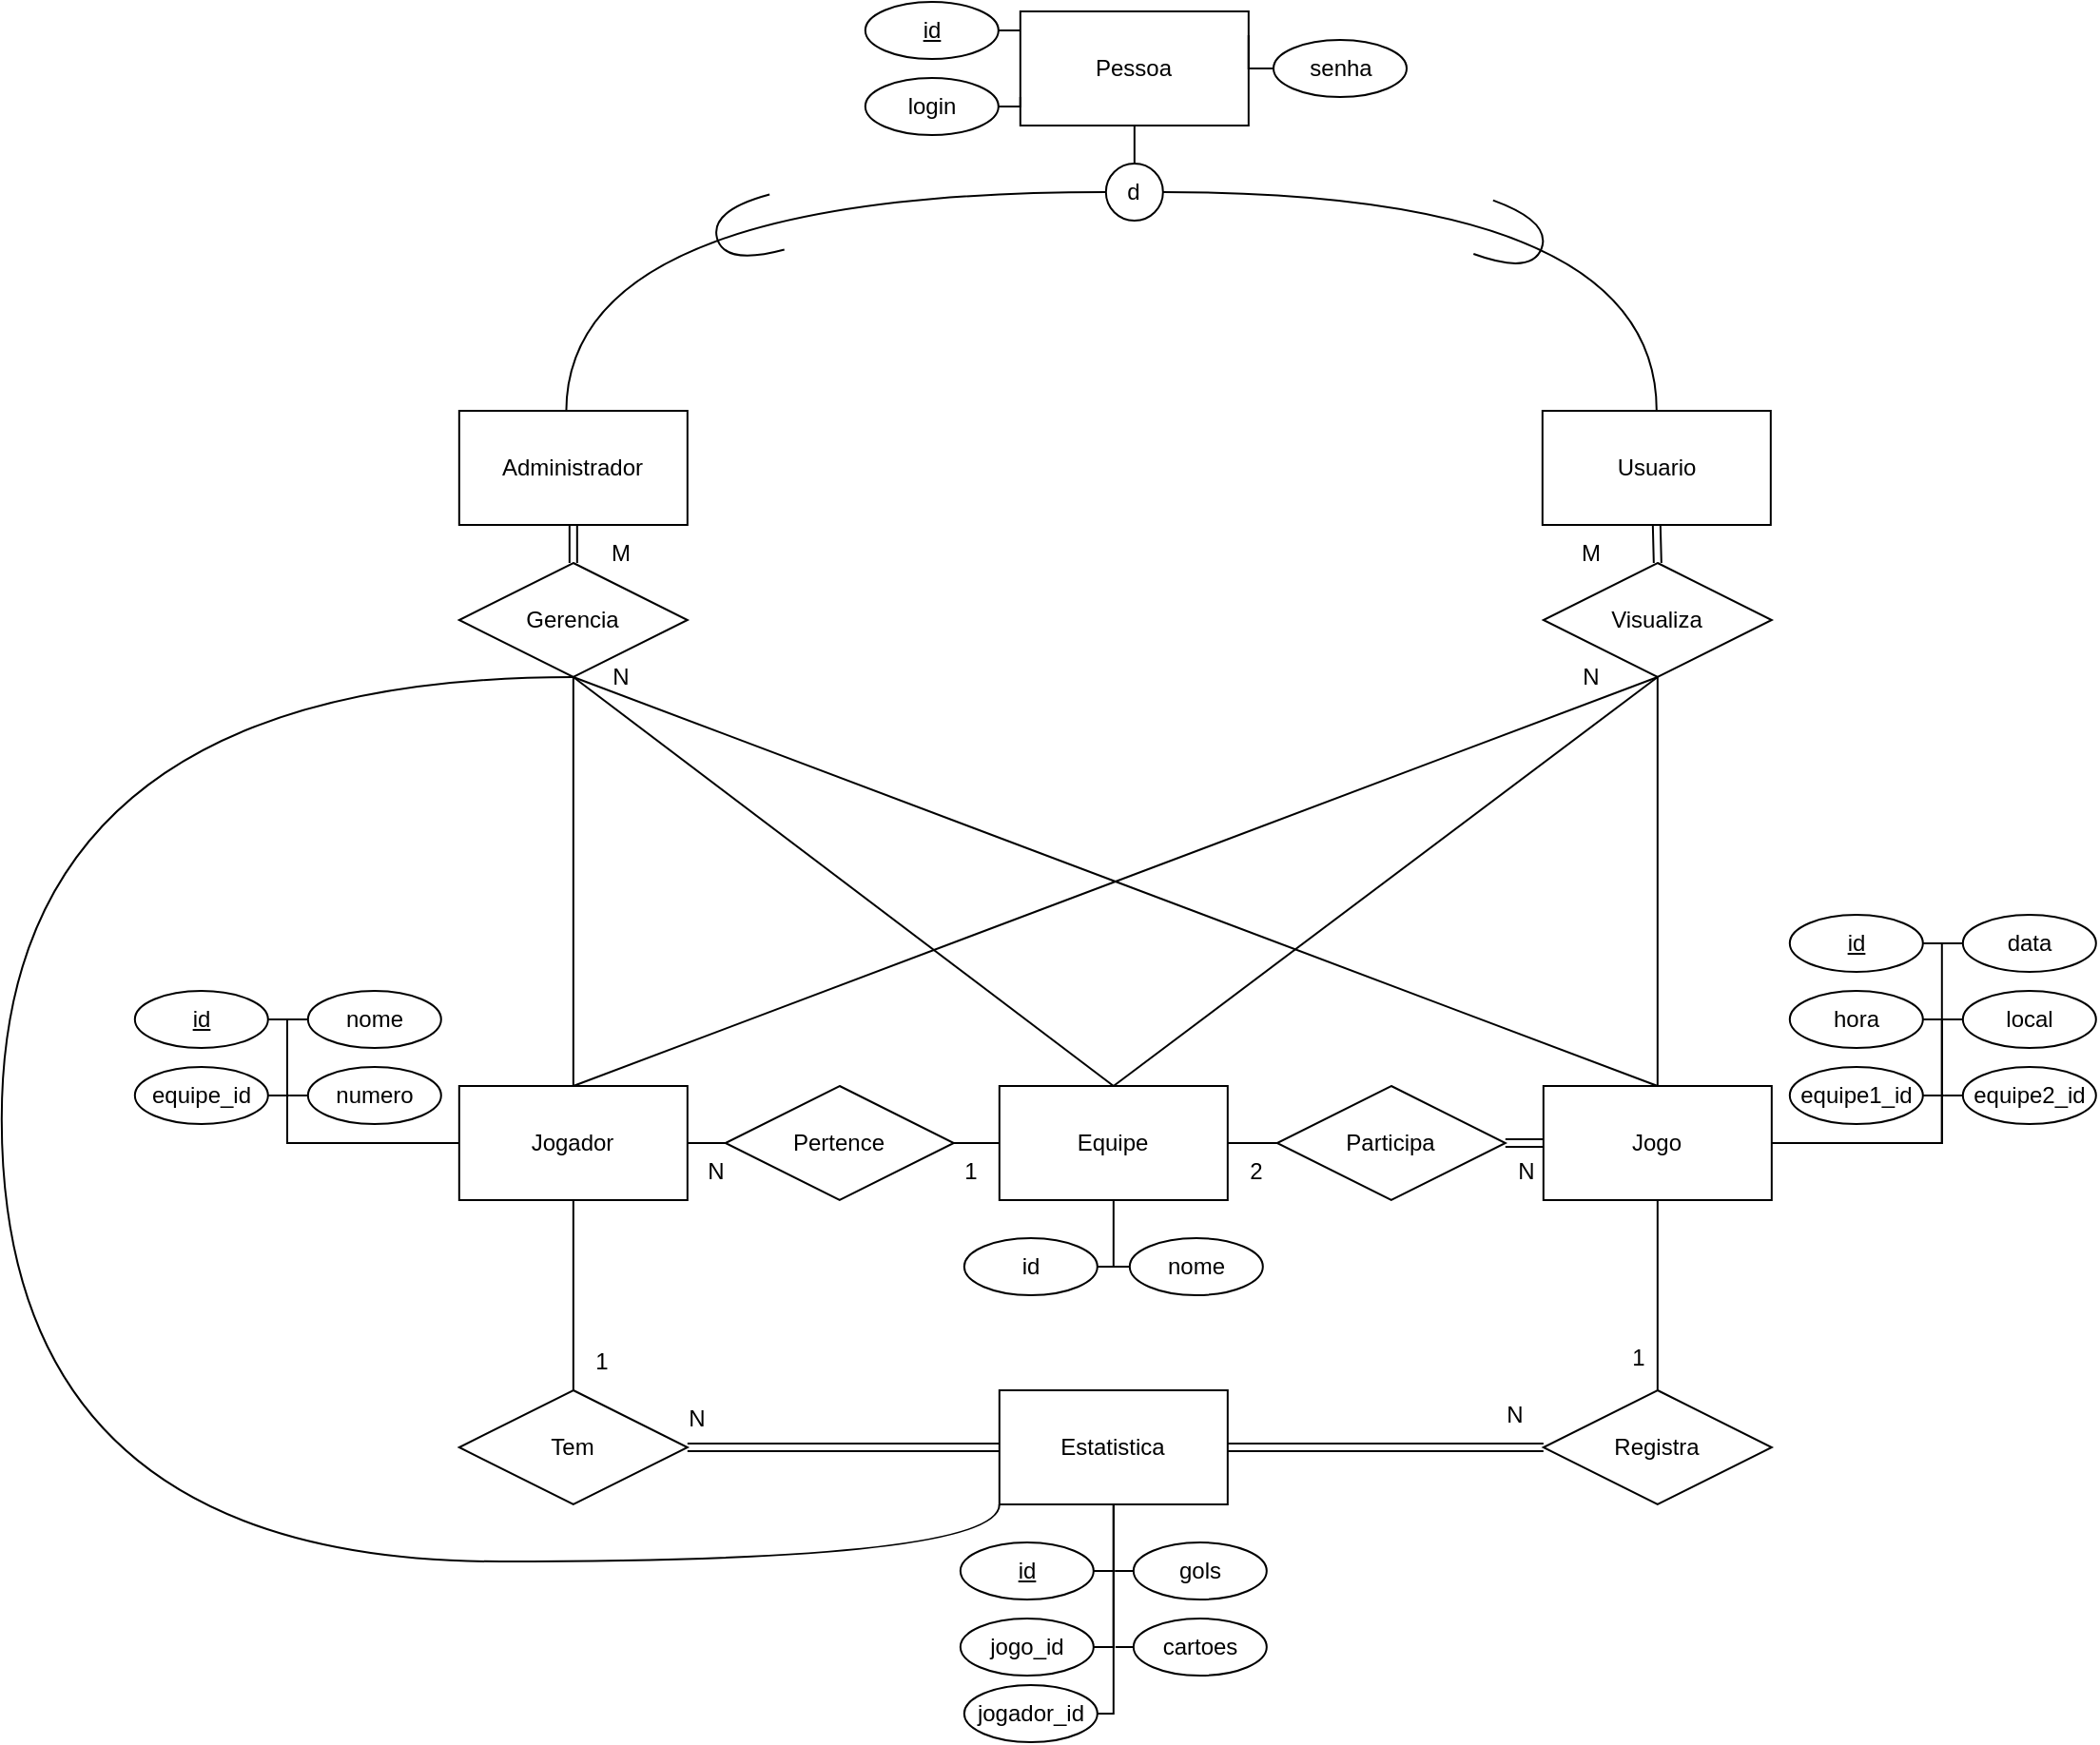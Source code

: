<mxfile version="26.2.13">
  <diagram name="Página-1" id="EppW8XHrt7SbsDz2OEsC">
    <mxGraphModel dx="2725" dy="985" grid="1" gridSize="10" guides="1" tooltips="1" connect="1" arrows="1" fold="1" page="1" pageScale="1" pageWidth="827" pageHeight="1169" math="0" shadow="0">
      <root>
        <mxCell id="0" />
        <mxCell id="1" parent="0" />
        <mxCell id="j0DTCVJ6tR6XMJ9f3sx3-28" style="edgeStyle=orthogonalEdgeStyle;rounded=0;orthogonalLoop=1;jettySize=auto;html=1;exitX=1;exitY=0.5;exitDx=0;exitDy=0;entryX=0;entryY=0.5;entryDx=0;entryDy=0;endArrow=none;startFill=0;" parent="1" source="j0DTCVJ6tR6XMJ9f3sx3-29" target="j0DTCVJ6tR6XMJ9f3sx3-31" edge="1">
          <mxGeometry relative="1" as="geometry" />
        </mxCell>
        <mxCell id="j0DTCVJ6tR6XMJ9f3sx3-29" value="&lt;div&gt;Jogador&lt;/div&gt;" style="rounded=0;whiteSpace=wrap;html=1;" parent="1" vertex="1">
          <mxGeometry x="-49.59" y="730" width="120" height="60" as="geometry" />
        </mxCell>
        <mxCell id="j0DTCVJ6tR6XMJ9f3sx3-30" style="edgeStyle=orthogonalEdgeStyle;rounded=0;orthogonalLoop=1;jettySize=auto;html=1;exitX=1;exitY=0.5;exitDx=0;exitDy=0;entryX=0;entryY=0.5;entryDx=0;entryDy=0;endArrow=none;startFill=0;" parent="1" source="j0DTCVJ6tR6XMJ9f3sx3-31" target="j0DTCVJ6tR6XMJ9f3sx3-33" edge="1">
          <mxGeometry relative="1" as="geometry" />
        </mxCell>
        <mxCell id="j0DTCVJ6tR6XMJ9f3sx3-31" value="&lt;div&gt;Pertence&lt;/div&gt;" style="rhombus;whiteSpace=wrap;html=1;" parent="1" vertex="1">
          <mxGeometry x="90.41" y="730" width="120" height="60" as="geometry" />
        </mxCell>
        <mxCell id="j0DTCVJ6tR6XMJ9f3sx3-32" style="edgeStyle=orthogonalEdgeStyle;rounded=0;orthogonalLoop=1;jettySize=auto;html=1;exitX=1;exitY=0.5;exitDx=0;exitDy=0;entryX=0;entryY=0.5;entryDx=0;entryDy=0;endArrow=none;startFill=0;" parent="1" source="j0DTCVJ6tR6XMJ9f3sx3-33" target="j0DTCVJ6tR6XMJ9f3sx3-35" edge="1">
          <mxGeometry relative="1" as="geometry" />
        </mxCell>
        <mxCell id="j0DTCVJ6tR6XMJ9f3sx3-33" value="Equipe" style="rounded=0;whiteSpace=wrap;html=1;" parent="1" vertex="1">
          <mxGeometry x="234.41" y="730" width="120" height="60" as="geometry" />
        </mxCell>
        <mxCell id="j0DTCVJ6tR6XMJ9f3sx3-34" style="edgeStyle=orthogonalEdgeStyle;rounded=0;orthogonalLoop=1;jettySize=auto;html=1;exitX=1;exitY=0.5;exitDx=0;exitDy=0;entryX=0;entryY=0.5;entryDx=0;entryDy=0;endArrow=none;startFill=0;shape=link;" parent="1" source="j0DTCVJ6tR6XMJ9f3sx3-35" target="j0DTCVJ6tR6XMJ9f3sx3-36" edge="1">
          <mxGeometry relative="1" as="geometry" />
        </mxCell>
        <mxCell id="j0DTCVJ6tR6XMJ9f3sx3-35" value="Participa" style="rhombus;whiteSpace=wrap;html=1;" parent="1" vertex="1">
          <mxGeometry x="380.41" y="730" width="120" height="60" as="geometry" />
        </mxCell>
        <mxCell id="j0DTCVJ6tR6XMJ9f3sx3-36" value="Jogo" style="rounded=0;whiteSpace=wrap;html=1;" parent="1" vertex="1">
          <mxGeometry x="520.41" y="730" width="120" height="60" as="geometry" />
        </mxCell>
        <mxCell id="j0DTCVJ6tR6XMJ9f3sx3-37" style="edgeStyle=orthogonalEdgeStyle;rounded=0;orthogonalLoop=1;jettySize=auto;html=1;exitX=0.5;exitY=0;exitDx=0;exitDy=0;entryX=0.5;entryY=1;entryDx=0;entryDy=0;endArrow=none;startFill=0;" parent="1" source="j0DTCVJ6tR6XMJ9f3sx3-39" target="j0DTCVJ6tR6XMJ9f3sx3-36" edge="1">
          <mxGeometry relative="1" as="geometry" />
        </mxCell>
        <mxCell id="j0DTCVJ6tR6XMJ9f3sx3-99" style="edgeStyle=orthogonalEdgeStyle;rounded=0;orthogonalLoop=1;jettySize=auto;html=1;exitX=0;exitY=0.5;exitDx=0;exitDy=0;entryX=1;entryY=0.5;entryDx=0;entryDy=0;endArrow=none;startFill=0;shape=link;" parent="1" source="j0DTCVJ6tR6XMJ9f3sx3-39" target="j0DTCVJ6tR6XMJ9f3sx3-40" edge="1">
          <mxGeometry relative="1" as="geometry" />
        </mxCell>
        <mxCell id="j0DTCVJ6tR6XMJ9f3sx3-39" value="Registra" style="rhombus;whiteSpace=wrap;html=1;" parent="1" vertex="1">
          <mxGeometry x="520.41" y="890" width="120" height="60" as="geometry" />
        </mxCell>
        <mxCell id="j0DTCVJ6tR6XMJ9f3sx3-40" value="Estatistica" style="rounded=0;whiteSpace=wrap;html=1;" parent="1" vertex="1">
          <mxGeometry x="234.41" y="890" width="120" height="60" as="geometry" />
        </mxCell>
        <mxCell id="j0DTCVJ6tR6XMJ9f3sx3-41" style="edgeStyle=orthogonalEdgeStyle;rounded=0;orthogonalLoop=1;jettySize=auto;html=1;exitX=0.5;exitY=0;exitDx=0;exitDy=0;entryX=0.5;entryY=1;entryDx=0;entryDy=0;endArrow=none;startFill=0;" parent="1" source="j0DTCVJ6tR6XMJ9f3sx3-43" target="j0DTCVJ6tR6XMJ9f3sx3-29" edge="1">
          <mxGeometry relative="1" as="geometry" />
        </mxCell>
        <mxCell id="j0DTCVJ6tR6XMJ9f3sx3-42" style="edgeStyle=orthogonalEdgeStyle;rounded=0;orthogonalLoop=1;jettySize=auto;html=1;exitX=1;exitY=0.5;exitDx=0;exitDy=0;entryX=0;entryY=0.5;entryDx=0;entryDy=0;endArrow=none;startFill=0;shape=link;" parent="1" source="j0DTCVJ6tR6XMJ9f3sx3-43" target="j0DTCVJ6tR6XMJ9f3sx3-40" edge="1">
          <mxGeometry relative="1" as="geometry" />
        </mxCell>
        <mxCell id="j0DTCVJ6tR6XMJ9f3sx3-43" value="Tem" style="rhombus;whiteSpace=wrap;html=1;" parent="1" vertex="1">
          <mxGeometry x="-49.59" y="890" width="120" height="60" as="geometry" />
        </mxCell>
        <mxCell id="j0DTCVJ6tR6XMJ9f3sx3-44" style="edgeStyle=orthogonalEdgeStyle;rounded=0;orthogonalLoop=1;jettySize=auto;html=1;exitX=1;exitY=0.5;exitDx=0;exitDy=0;endArrow=none;startFill=0;" parent="1" source="j0DTCVJ6tR6XMJ9f3sx3-45" edge="1">
          <mxGeometry relative="1" as="geometry">
            <mxPoint x="731.41" y="735" as="targetPoint" />
          </mxGeometry>
        </mxCell>
        <mxCell id="j0DTCVJ6tR6XMJ9f3sx3-45" value="equipe1_id" style="ellipse;whiteSpace=wrap;html=1;" parent="1" vertex="1">
          <mxGeometry x="649.91" y="720" width="70" height="30" as="geometry" />
        </mxCell>
        <mxCell id="j0DTCVJ6tR6XMJ9f3sx3-46" style="edgeStyle=orthogonalEdgeStyle;rounded=0;orthogonalLoop=1;jettySize=auto;html=1;exitX=1;exitY=0.5;exitDx=0;exitDy=0;endArrow=none;startFill=0;" parent="1" source="j0DTCVJ6tR6XMJ9f3sx3-47" edge="1">
          <mxGeometry relative="1" as="geometry">
            <mxPoint x="731.41" y="695" as="targetPoint" />
          </mxGeometry>
        </mxCell>
        <mxCell id="j0DTCVJ6tR6XMJ9f3sx3-47" value="hora" style="ellipse;whiteSpace=wrap;html=1;" parent="1" vertex="1">
          <mxGeometry x="649.91" y="680" width="70" height="30" as="geometry" />
        </mxCell>
        <mxCell id="j0DTCVJ6tR6XMJ9f3sx3-48" style="edgeStyle=orthogonalEdgeStyle;rounded=0;orthogonalLoop=1;jettySize=auto;html=1;exitX=0;exitY=0.5;exitDx=0;exitDy=0;endArrow=none;startFill=0;" parent="1" source="j0DTCVJ6tR6XMJ9f3sx3-49" edge="1">
          <mxGeometry relative="1" as="geometry">
            <mxPoint x="731.41" y="735" as="targetPoint" />
          </mxGeometry>
        </mxCell>
        <mxCell id="j0DTCVJ6tR6XMJ9f3sx3-49" value="equipe2_id" style="ellipse;whiteSpace=wrap;html=1;" parent="1" vertex="1">
          <mxGeometry x="740.91" y="720" width="70" height="30" as="geometry" />
        </mxCell>
        <mxCell id="j0DTCVJ6tR6XMJ9f3sx3-115" style="edgeStyle=orthogonalEdgeStyle;rounded=0;orthogonalLoop=1;jettySize=auto;html=1;exitX=0;exitY=0.5;exitDx=0;exitDy=0;entryX=1;entryY=0.5;entryDx=0;entryDy=0;endArrow=none;startFill=0;" parent="1" source="j0DTCVJ6tR6XMJ9f3sx3-51" target="j0DTCVJ6tR6XMJ9f3sx3-36" edge="1">
          <mxGeometry relative="1" as="geometry">
            <Array as="points">
              <mxPoint x="729.91" y="695" />
              <mxPoint x="729.91" y="760" />
            </Array>
          </mxGeometry>
        </mxCell>
        <mxCell id="j0DTCVJ6tR6XMJ9f3sx3-51" value="local" style="ellipse;whiteSpace=wrap;html=1;" parent="1" vertex="1">
          <mxGeometry x="740.91" y="680" width="70" height="30" as="geometry" />
        </mxCell>
        <mxCell id="j0DTCVJ6tR6XMJ9f3sx3-52" style="edgeStyle=orthogonalEdgeStyle;rounded=0;orthogonalLoop=1;jettySize=auto;html=1;exitX=0;exitY=0.5;exitDx=0;exitDy=0;endArrow=none;startFill=0;" parent="1" source="j0DTCVJ6tR6XMJ9f3sx3-53" edge="1">
          <mxGeometry relative="1" as="geometry">
            <mxPoint x="292.91" y="825" as="targetPoint" />
          </mxGeometry>
        </mxCell>
        <mxCell id="j0DTCVJ6tR6XMJ9f3sx3-53" value="nome" style="ellipse;whiteSpace=wrap;html=1;" parent="1" vertex="1">
          <mxGeometry x="302.91" y="810" width="70" height="30" as="geometry" />
        </mxCell>
        <mxCell id="j0DTCVJ6tR6XMJ9f3sx3-114" style="edgeStyle=orthogonalEdgeStyle;rounded=0;orthogonalLoop=1;jettySize=auto;html=1;exitX=1;exitY=0.5;exitDx=0;exitDy=0;entryX=0.5;entryY=1;entryDx=0;entryDy=0;endArrow=none;startFill=0;" parent="1" source="j0DTCVJ6tR6XMJ9f3sx3-55" target="j0DTCVJ6tR6XMJ9f3sx3-33" edge="1">
          <mxGeometry relative="1" as="geometry" />
        </mxCell>
        <mxCell id="j0DTCVJ6tR6XMJ9f3sx3-55" value="&lt;div&gt;id&lt;/div&gt;" style="ellipse;whiteSpace=wrap;html=1;" parent="1" vertex="1">
          <mxGeometry x="215.91" y="810" width="70" height="30" as="geometry" />
        </mxCell>
        <mxCell id="j0DTCVJ6tR6XMJ9f3sx3-56" style="edgeStyle=orthogonalEdgeStyle;rounded=0;orthogonalLoop=1;jettySize=auto;html=1;endArrow=none;startFill=0;" parent="1" edge="1">
          <mxGeometry relative="1" as="geometry">
            <mxPoint x="295.41" y="825" as="targetPoint" />
            <mxPoint x="295.91" y="825" as="sourcePoint" />
          </mxGeometry>
        </mxCell>
        <mxCell id="j0DTCVJ6tR6XMJ9f3sx3-57" style="edgeStyle=orthogonalEdgeStyle;rounded=0;orthogonalLoop=1;jettySize=auto;html=1;exitX=1;exitY=0.5;exitDx=0;exitDy=0;endArrow=none;startFill=0;" parent="1" source="j0DTCVJ6tR6XMJ9f3sx3-58" edge="1">
          <mxGeometry relative="1" as="geometry">
            <mxPoint x="-138.59" y="695" as="targetPoint" />
          </mxGeometry>
        </mxCell>
        <mxCell id="j0DTCVJ6tR6XMJ9f3sx3-58" value="&lt;u&gt;id&lt;/u&gt;" style="ellipse;whiteSpace=wrap;html=1;" parent="1" vertex="1">
          <mxGeometry x="-220.09" y="680" width="70" height="30" as="geometry" />
        </mxCell>
        <mxCell id="0IrGJ5FR2d2y25oEQgXP-39" style="edgeStyle=orthogonalEdgeStyle;rounded=0;orthogonalLoop=1;jettySize=auto;html=1;exitX=0;exitY=0.5;exitDx=0;exitDy=0;entryX=0;entryY=0.5;entryDx=0;entryDy=0;endArrow=none;startFill=0;" parent="1" source="j0DTCVJ6tR6XMJ9f3sx3-62" target="j0DTCVJ6tR6XMJ9f3sx3-29" edge="1">
          <mxGeometry relative="1" as="geometry">
            <Array as="points">
              <mxPoint x="-140" y="695" />
              <mxPoint x="-140" y="760" />
            </Array>
          </mxGeometry>
        </mxCell>
        <mxCell id="j0DTCVJ6tR6XMJ9f3sx3-62" value="nome" style="ellipse;whiteSpace=wrap;html=1;" parent="1" vertex="1">
          <mxGeometry x="-129.09" y="680" width="70" height="30" as="geometry" />
        </mxCell>
        <mxCell id="j0DTCVJ6tR6XMJ9f3sx3-65" style="edgeStyle=orthogonalEdgeStyle;rounded=0;orthogonalLoop=1;jettySize=auto;html=1;exitX=0;exitY=0.5;exitDx=0;exitDy=0;endArrow=none;startFill=0;" parent="1" source="j0DTCVJ6tR6XMJ9f3sx3-66" edge="1">
          <mxGeometry relative="1" as="geometry">
            <mxPoint x="-138.59" y="735" as="targetPoint" />
          </mxGeometry>
        </mxCell>
        <mxCell id="j0DTCVJ6tR6XMJ9f3sx3-66" value="numero" style="ellipse;whiteSpace=wrap;html=1;" parent="1" vertex="1">
          <mxGeometry x="-129.09" y="720" width="70" height="30" as="geometry" />
        </mxCell>
        <mxCell id="j0DTCVJ6tR6XMJ9f3sx3-67" style="edgeStyle=orthogonalEdgeStyle;rounded=0;orthogonalLoop=1;jettySize=auto;html=1;exitX=1;exitY=0.5;exitDx=0;exitDy=0;entryX=0.5;entryY=1;entryDx=0;entryDy=0;endArrow=none;startFill=0;" parent="1" source="j0DTCVJ6tR6XMJ9f3sx3-68" target="j0DTCVJ6tR6XMJ9f3sx3-40" edge="1">
          <mxGeometry relative="1" as="geometry">
            <Array as="points">
              <mxPoint x="294.41" y="1025" />
            </Array>
          </mxGeometry>
        </mxCell>
        <mxCell id="j0DTCVJ6tR6XMJ9f3sx3-68" value="jogo_id" style="ellipse;whiteSpace=wrap;html=1;" parent="1" vertex="1">
          <mxGeometry x="213.91" y="1010" width="70" height="30" as="geometry" />
        </mxCell>
        <mxCell id="j0DTCVJ6tR6XMJ9f3sx3-69" style="edgeStyle=orthogonalEdgeStyle;rounded=0;orthogonalLoop=1;jettySize=auto;html=1;exitX=1;exitY=0.5;exitDx=0;exitDy=0;endArrow=none;startFill=0;" parent="1" source="j0DTCVJ6tR6XMJ9f3sx3-70" edge="1">
          <mxGeometry relative="1" as="geometry">
            <mxPoint x="295.41" y="985" as="targetPoint" />
          </mxGeometry>
        </mxCell>
        <mxCell id="j0DTCVJ6tR6XMJ9f3sx3-70" value="&lt;div&gt;&lt;u&gt;id&lt;/u&gt;&lt;/div&gt;" style="ellipse;whiteSpace=wrap;html=1;" parent="1" vertex="1">
          <mxGeometry x="213.91" y="970" width="70" height="30" as="geometry" />
        </mxCell>
        <mxCell id="j0DTCVJ6tR6XMJ9f3sx3-71" style="edgeStyle=orthogonalEdgeStyle;rounded=0;orthogonalLoop=1;jettySize=auto;html=1;exitX=0;exitY=0.5;exitDx=0;exitDy=0;endArrow=none;startFill=0;" parent="1" source="j0DTCVJ6tR6XMJ9f3sx3-72" edge="1">
          <mxGeometry relative="1" as="geometry">
            <mxPoint x="295.41" y="1025" as="targetPoint" />
          </mxGeometry>
        </mxCell>
        <mxCell id="j0DTCVJ6tR6XMJ9f3sx3-72" value="cartoes" style="ellipse;whiteSpace=wrap;html=1;" parent="1" vertex="1">
          <mxGeometry x="304.91" y="1010" width="70" height="30" as="geometry" />
        </mxCell>
        <mxCell id="j0DTCVJ6tR6XMJ9f3sx3-73" style="edgeStyle=orthogonalEdgeStyle;rounded=0;orthogonalLoop=1;jettySize=auto;html=1;exitX=0;exitY=0.5;exitDx=0;exitDy=0;endArrow=none;startFill=0;" parent="1" source="j0DTCVJ6tR6XMJ9f3sx3-74" edge="1">
          <mxGeometry relative="1" as="geometry">
            <mxPoint x="295.41" y="985" as="targetPoint" />
          </mxGeometry>
        </mxCell>
        <mxCell id="j0DTCVJ6tR6XMJ9f3sx3-74" value="gols" style="ellipse;whiteSpace=wrap;html=1;" parent="1" vertex="1">
          <mxGeometry x="304.91" y="970" width="70" height="30" as="geometry" />
        </mxCell>
        <mxCell id="j0DTCVJ6tR6XMJ9f3sx3-75" style="edgeStyle=orthogonalEdgeStyle;rounded=0;orthogonalLoop=1;jettySize=auto;html=1;exitX=1;exitY=0.5;exitDx=0;exitDy=0;endArrow=none;startFill=0;" parent="1" source="j0DTCVJ6tR6XMJ9f3sx3-76" edge="1">
          <mxGeometry relative="1" as="geometry">
            <mxPoint x="-138.59" y="735" as="targetPoint" />
          </mxGeometry>
        </mxCell>
        <mxCell id="j0DTCVJ6tR6XMJ9f3sx3-76" value="equipe_id" style="ellipse;whiteSpace=wrap;html=1;" parent="1" vertex="1">
          <mxGeometry x="-220.09" y="720" width="70" height="30" as="geometry" />
        </mxCell>
        <mxCell id="j0DTCVJ6tR6XMJ9f3sx3-77" value="Pessoa" style="rounded=0;whiteSpace=wrap;html=1;" parent="1" vertex="1">
          <mxGeometry x="245.41" y="165" width="120" height="60" as="geometry" />
        </mxCell>
        <mxCell id="j0DTCVJ6tR6XMJ9f3sx3-78" style="edgeStyle=orthogonalEdgeStyle;rounded=0;orthogonalLoop=1;jettySize=auto;html=1;exitX=1;exitY=0.5;exitDx=0;exitDy=0;entryX=0;entryY=0.75;entryDx=0;entryDy=0;endArrow=none;startFill=0;" parent="1" source="j0DTCVJ6tR6XMJ9f3sx3-79" target="j0DTCVJ6tR6XMJ9f3sx3-77" edge="1">
          <mxGeometry relative="1" as="geometry" />
        </mxCell>
        <mxCell id="j0DTCVJ6tR6XMJ9f3sx3-79" value="login" style="ellipse;whiteSpace=wrap;html=1;" parent="1" vertex="1">
          <mxGeometry x="163.91" y="200" width="70" height="30" as="geometry" />
        </mxCell>
        <mxCell id="j0DTCVJ6tR6XMJ9f3sx3-80" style="edgeStyle=orthogonalEdgeStyle;rounded=0;orthogonalLoop=1;jettySize=auto;html=1;exitX=1;exitY=0.5;exitDx=0;exitDy=0;endArrow=none;startFill=0;" parent="1" source="j0DTCVJ6tR6XMJ9f3sx3-81" edge="1">
          <mxGeometry relative="1" as="geometry">
            <mxPoint x="245.41" y="175" as="targetPoint" />
          </mxGeometry>
        </mxCell>
        <mxCell id="j0DTCVJ6tR6XMJ9f3sx3-81" value="&lt;div&gt;&lt;u&gt;id&lt;/u&gt;&lt;/div&gt;" style="ellipse;whiteSpace=wrap;html=1;" parent="1" vertex="1">
          <mxGeometry x="163.91" y="160" width="70" height="30" as="geometry" />
        </mxCell>
        <mxCell id="j0DTCVJ6tR6XMJ9f3sx3-82" style="edgeStyle=orthogonalEdgeStyle;rounded=0;orthogonalLoop=1;jettySize=auto;html=1;exitX=0;exitY=0.5;exitDx=0;exitDy=0;endArrow=none;startFill=0;" parent="1" source="j0DTCVJ6tR6XMJ9f3sx3-83" edge="1">
          <mxGeometry relative="1" as="geometry">
            <mxPoint x="365.41" y="177.5" as="targetPoint" />
          </mxGeometry>
        </mxCell>
        <mxCell id="j0DTCVJ6tR6XMJ9f3sx3-83" value="senha" style="ellipse;whiteSpace=wrap;html=1;" parent="1" vertex="1">
          <mxGeometry x="378.5" y="180" width="70" height="30" as="geometry" />
        </mxCell>
        <mxCell id="j0DTCVJ6tR6XMJ9f3sx3-84" style="edgeStyle=orthogonalEdgeStyle;rounded=0;orthogonalLoop=1;jettySize=auto;html=1;exitX=0.5;exitY=0;exitDx=0;exitDy=0;entryX=0.5;entryY=1;entryDx=0;entryDy=0;endArrow=none;startFill=0;" parent="1" source="j0DTCVJ6tR6XMJ9f3sx3-87" target="j0DTCVJ6tR6XMJ9f3sx3-77" edge="1">
          <mxGeometry relative="1" as="geometry" />
        </mxCell>
        <mxCell id="j0DTCVJ6tR6XMJ9f3sx3-85" style="edgeStyle=orthogonalEdgeStyle;rounded=0;orthogonalLoop=1;jettySize=auto;html=1;exitX=0;exitY=0.5;exitDx=0;exitDy=0;endArrow=none;startFill=0;entryX=0.469;entryY=0.009;entryDx=0;entryDy=0;entryPerimeter=0;curved=1;startArrow=none;" parent="1" source="j0DTCVJ6tR6XMJ9f3sx3-87" target="j0DTCVJ6tR6XMJ9f3sx3-89" edge="1">
          <mxGeometry relative="1" as="geometry">
            <mxPoint x="196.41" y="375" as="targetPoint" />
          </mxGeometry>
        </mxCell>
        <mxCell id="j0DTCVJ6tR6XMJ9f3sx3-86" style="edgeStyle=orthogonalEdgeStyle;rounded=0;orthogonalLoop=1;jettySize=auto;html=1;exitX=1;exitY=0.5;exitDx=0;exitDy=0;endArrow=none;startFill=0;entryX=0.5;entryY=0;entryDx=0;entryDy=0;curved=1;" parent="1" source="j0DTCVJ6tR6XMJ9f3sx3-87" target="j0DTCVJ6tR6XMJ9f3sx3-88" edge="1">
          <mxGeometry relative="1" as="geometry">
            <mxPoint x="406.41" y="375" as="targetPoint" />
          </mxGeometry>
        </mxCell>
        <mxCell id="j0DTCVJ6tR6XMJ9f3sx3-87" value="d" style="ellipse;whiteSpace=wrap;html=1;aspect=fixed;" parent="1" vertex="1">
          <mxGeometry x="290.41" y="245" width="30" height="30" as="geometry" />
        </mxCell>
        <mxCell id="j0DTCVJ6tR6XMJ9f3sx3-97" style="edgeStyle=orthogonalEdgeStyle;rounded=0;orthogonalLoop=1;jettySize=auto;html=1;exitX=0.5;exitY=1;exitDx=0;exitDy=0;entryX=0.5;entryY=0;entryDx=0;entryDy=0;endArrow=none;startFill=0;shape=link;" parent="1" source="j0DTCVJ6tR6XMJ9f3sx3-88" target="j0DTCVJ6tR6XMJ9f3sx3-96" edge="1">
          <mxGeometry relative="1" as="geometry" />
        </mxCell>
        <mxCell id="j0DTCVJ6tR6XMJ9f3sx3-88" value="Usuario" style="rounded=0;whiteSpace=wrap;html=1;" parent="1" vertex="1">
          <mxGeometry x="519.91" y="375" width="120" height="60" as="geometry" />
        </mxCell>
        <mxCell id="j0DTCVJ6tR6XMJ9f3sx3-89" value="Administrador" style="rounded=0;whiteSpace=wrap;html=1;" parent="1" vertex="1">
          <mxGeometry x="-49.59" y="375" width="120" height="60" as="geometry" />
        </mxCell>
        <mxCell id="j0DTCVJ6tR6XMJ9f3sx3-90" style="edgeStyle=orthogonalEdgeStyle;rounded=0;orthogonalLoop=1;jettySize=auto;html=1;exitX=0.5;exitY=0;exitDx=0;exitDy=0;entryX=0.5;entryY=1;entryDx=0;entryDy=0;endArrow=none;startFill=0;shape=link;" parent="1" source="j0DTCVJ6tR6XMJ9f3sx3-91" target="j0DTCVJ6tR6XMJ9f3sx3-89" edge="1">
          <mxGeometry relative="1" as="geometry" />
        </mxCell>
        <mxCell id="j0DTCVJ6tR6XMJ9f3sx3-110" style="edgeStyle=orthogonalEdgeStyle;rounded=0;orthogonalLoop=1;jettySize=auto;html=1;exitX=0.5;exitY=1;exitDx=0;exitDy=0;entryX=0.5;entryY=0;entryDx=0;entryDy=0;curved=1;endArrow=none;startFill=0;" parent="1" source="j0DTCVJ6tR6XMJ9f3sx3-91" target="j0DTCVJ6tR6XMJ9f3sx3-29" edge="1">
          <mxGeometry relative="1" as="geometry" />
        </mxCell>
        <mxCell id="j0DTCVJ6tR6XMJ9f3sx3-111" style="rounded=0;orthogonalLoop=1;jettySize=auto;html=1;exitX=0.5;exitY=1;exitDx=0;exitDy=0;entryX=0.5;entryY=0;entryDx=0;entryDy=0;endArrow=none;startFill=0;" parent="1" source="j0DTCVJ6tR6XMJ9f3sx3-91" target="j0DTCVJ6tR6XMJ9f3sx3-33" edge="1">
          <mxGeometry relative="1" as="geometry" />
        </mxCell>
        <mxCell id="j0DTCVJ6tR6XMJ9f3sx3-112" style="rounded=0;orthogonalLoop=1;jettySize=auto;html=1;exitX=0.5;exitY=1;exitDx=0;exitDy=0;entryX=0.5;entryY=0;entryDx=0;entryDy=0;endArrow=none;startFill=0;" parent="1" source="j0DTCVJ6tR6XMJ9f3sx3-91" target="j0DTCVJ6tR6XMJ9f3sx3-36" edge="1">
          <mxGeometry relative="1" as="geometry" />
        </mxCell>
        <mxCell id="0IrGJ5FR2d2y25oEQgXP-1" style="edgeStyle=orthogonalEdgeStyle;rounded=0;orthogonalLoop=1;jettySize=auto;html=1;exitX=0.5;exitY=1;exitDx=0;exitDy=0;entryX=0;entryY=1;entryDx=0;entryDy=0;curved=1;endArrow=none;startFill=0;" parent="1" source="j0DTCVJ6tR6XMJ9f3sx3-91" target="j0DTCVJ6tR6XMJ9f3sx3-40" edge="1">
          <mxGeometry relative="1" as="geometry">
            <Array as="points">
              <mxPoint x="-290.09" y="515" />
              <mxPoint x="-290.09" y="980" />
              <mxPoint x="233.91" y="980" />
            </Array>
          </mxGeometry>
        </mxCell>
        <mxCell id="j0DTCVJ6tR6XMJ9f3sx3-91" value="&lt;div&gt;Gerencia&lt;/div&gt;" style="rhombus;whiteSpace=wrap;html=1;" parent="1" vertex="1">
          <mxGeometry x="-49.59" y="455" width="120" height="60" as="geometry" />
        </mxCell>
        <mxCell id="j0DTCVJ6tR6XMJ9f3sx3-107" style="edgeStyle=orthogonalEdgeStyle;rounded=0;orthogonalLoop=1;jettySize=auto;html=1;exitX=0.5;exitY=1;exitDx=0;exitDy=0;curved=1;endArrow=none;startFill=0;" parent="1" source="j0DTCVJ6tR6XMJ9f3sx3-96" target="j0DTCVJ6tR6XMJ9f3sx3-36" edge="1">
          <mxGeometry relative="1" as="geometry" />
        </mxCell>
        <mxCell id="j0DTCVJ6tR6XMJ9f3sx3-108" style="rounded=0;orthogonalLoop=1;jettySize=auto;html=1;exitX=0.5;exitY=1;exitDx=0;exitDy=0;entryX=0.5;entryY=0;entryDx=0;entryDy=0;endArrow=none;startFill=0;" parent="1" source="j0DTCVJ6tR6XMJ9f3sx3-96" target="j0DTCVJ6tR6XMJ9f3sx3-33" edge="1">
          <mxGeometry relative="1" as="geometry" />
        </mxCell>
        <mxCell id="j0DTCVJ6tR6XMJ9f3sx3-109" style="rounded=0;orthogonalLoop=1;jettySize=auto;html=1;exitX=0.5;exitY=1;exitDx=0;exitDy=0;entryX=0.5;entryY=0;entryDx=0;entryDy=0;endArrow=none;startFill=0;flowAnimation=0;shadow=0;" parent="1" source="j0DTCVJ6tR6XMJ9f3sx3-96" target="j0DTCVJ6tR6XMJ9f3sx3-29" edge="1">
          <mxGeometry relative="1" as="geometry" />
        </mxCell>
        <mxCell id="j0DTCVJ6tR6XMJ9f3sx3-96" value="Visualiza" style="rhombus;whiteSpace=wrap;html=1;" parent="1" vertex="1">
          <mxGeometry x="520.41" y="455" width="120" height="60" as="geometry" />
        </mxCell>
        <mxCell id="0IrGJ5FR2d2y25oEQgXP-5" value="" style="shape=requiredInterface;html=1;verticalLabelPosition=bottom;sketch=0;rotation=20;" parent="1" vertex="1">
          <mxGeometry x="487.8" y="269" width="32.61" height="30" as="geometry" />
        </mxCell>
        <mxCell id="0IrGJ5FR2d2y25oEQgXP-8" value="" style="shape=requiredInterface;html=1;verticalLabelPosition=bottom;sketch=0;rotation=-195;" parent="1" vertex="1">
          <mxGeometry x="85.41" y="265" width="32.61" height="30" as="geometry" />
        </mxCell>
        <mxCell id="0IrGJ5FR2d2y25oEQgXP-14" style="edgeStyle=orthogonalEdgeStyle;rounded=0;orthogonalLoop=1;jettySize=auto;html=1;exitX=1;exitY=0.5;exitDx=0;exitDy=0;entryX=0.5;entryY=1;entryDx=0;entryDy=0;endArrow=none;startFill=0;" parent="1" source="0IrGJ5FR2d2y25oEQgXP-10" target="j0DTCVJ6tR6XMJ9f3sx3-40" edge="1">
          <mxGeometry relative="1" as="geometry">
            <Array as="points">
              <mxPoint x="294.91" y="1060" />
            </Array>
          </mxGeometry>
        </mxCell>
        <mxCell id="0IrGJ5FR2d2y25oEQgXP-10" value="jogador_id" style="ellipse;whiteSpace=wrap;html=1;" parent="1" vertex="1">
          <mxGeometry x="215.91" y="1045" width="70" height="30" as="geometry" />
        </mxCell>
        <mxCell id="0IrGJ5FR2d2y25oEQgXP-19" style="edgeStyle=orthogonalEdgeStyle;rounded=0;orthogonalLoop=1;jettySize=auto;html=1;exitX=0;exitY=0.5;exitDx=0;exitDy=0;entryX=1;entryY=0.5;entryDx=0;entryDy=0;endArrow=none;startFill=0;" parent="1" source="0IrGJ5FR2d2y25oEQgXP-15" target="j0DTCVJ6tR6XMJ9f3sx3-36" edge="1">
          <mxGeometry relative="1" as="geometry">
            <Array as="points">
              <mxPoint x="729.91" y="655" />
              <mxPoint x="729.91" y="760" />
            </Array>
          </mxGeometry>
        </mxCell>
        <mxCell id="0IrGJ5FR2d2y25oEQgXP-15" value="data" style="ellipse;whiteSpace=wrap;html=1;" parent="1" vertex="1">
          <mxGeometry x="740.91" y="640" width="70" height="30" as="geometry" />
        </mxCell>
        <mxCell id="0IrGJ5FR2d2y25oEQgXP-20" style="edgeStyle=orthogonalEdgeStyle;rounded=0;orthogonalLoop=1;jettySize=auto;html=1;exitX=1;exitY=0.5;exitDx=0;exitDy=0;endArrow=none;startFill=0;" parent="1" source="0IrGJ5FR2d2y25oEQgXP-16" edge="1">
          <mxGeometry relative="1" as="geometry">
            <mxPoint x="729.91" y="655.263" as="targetPoint" />
          </mxGeometry>
        </mxCell>
        <mxCell id="0IrGJ5FR2d2y25oEQgXP-16" value="&lt;div&gt;&lt;u&gt;id&lt;/u&gt;&lt;/div&gt;" style="ellipse;whiteSpace=wrap;html=1;" parent="1" vertex="1">
          <mxGeometry x="649.91" y="640" width="70" height="30" as="geometry" />
        </mxCell>
        <mxCell id="0IrGJ5FR2d2y25oEQgXP-26" value="M" style="text;html=1;align=center;verticalAlign=middle;resizable=0;points=[];autosize=1;strokeColor=none;fillColor=none;" parent="1" vertex="1">
          <mxGeometry x="20" y="435" width="30" height="30" as="geometry" />
        </mxCell>
        <mxCell id="0IrGJ5FR2d2y25oEQgXP-27" value="N" style="text;html=1;align=center;verticalAlign=middle;resizable=0;points=[];autosize=1;strokeColor=none;fillColor=none;" parent="1" vertex="1">
          <mxGeometry x="20" y="500" width="30" height="30" as="geometry" />
        </mxCell>
        <mxCell id="0IrGJ5FR2d2y25oEQgXP-28" value="M" style="text;html=1;align=center;verticalAlign=middle;resizable=0;points=[];autosize=1;strokeColor=none;fillColor=none;" parent="1" vertex="1">
          <mxGeometry x="530" y="435" width="30" height="30" as="geometry" />
        </mxCell>
        <mxCell id="0IrGJ5FR2d2y25oEQgXP-29" value="N" style="text;html=1;align=center;verticalAlign=middle;resizable=0;points=[];autosize=1;strokeColor=none;fillColor=none;" parent="1" vertex="1">
          <mxGeometry x="530" y="500" width="30" height="30" as="geometry" />
        </mxCell>
        <mxCell id="0IrGJ5FR2d2y25oEQgXP-30" value="1" style="text;html=1;align=center;verticalAlign=middle;resizable=0;points=[];autosize=1;strokeColor=none;fillColor=none;" parent="1" vertex="1">
          <mxGeometry x="10" y="860" width="30" height="30" as="geometry" />
        </mxCell>
        <mxCell id="0IrGJ5FR2d2y25oEQgXP-31" value="N" style="text;html=1;align=center;verticalAlign=middle;resizable=0;points=[];autosize=1;strokeColor=none;fillColor=none;" parent="1" vertex="1">
          <mxGeometry x="60.41" y="890" width="30" height="30" as="geometry" />
        </mxCell>
        <mxCell id="0IrGJ5FR2d2y25oEQgXP-32" value="N" style="text;html=1;align=center;verticalAlign=middle;resizable=0;points=[];autosize=1;strokeColor=none;fillColor=none;" parent="1" vertex="1">
          <mxGeometry x="490.41" y="888" width="30" height="30" as="geometry" />
        </mxCell>
        <mxCell id="0IrGJ5FR2d2y25oEQgXP-33" value="1" style="text;html=1;align=center;verticalAlign=middle;resizable=0;points=[];autosize=1;strokeColor=none;fillColor=none;" parent="1" vertex="1">
          <mxGeometry x="555" y="858" width="30" height="30" as="geometry" />
        </mxCell>
        <mxCell id="0IrGJ5FR2d2y25oEQgXP-34" value="2" style="text;html=1;align=center;verticalAlign=middle;resizable=0;points=[];autosize=1;strokeColor=none;fillColor=none;" parent="1" vertex="1">
          <mxGeometry x="354.41" y="760" width="30" height="30" as="geometry" />
        </mxCell>
        <mxCell id="0IrGJ5FR2d2y25oEQgXP-35" value="N" style="text;html=1;align=center;verticalAlign=middle;resizable=0;points=[];autosize=1;strokeColor=none;fillColor=none;" parent="1" vertex="1">
          <mxGeometry x="496" y="760" width="30" height="30" as="geometry" />
        </mxCell>
        <mxCell id="0IrGJ5FR2d2y25oEQgXP-36" value="N" style="text;html=1;align=center;verticalAlign=middle;resizable=0;points=[];autosize=1;strokeColor=none;fillColor=none;" parent="1" vertex="1">
          <mxGeometry x="70.41" y="760" width="30" height="30" as="geometry" />
        </mxCell>
        <mxCell id="0IrGJ5FR2d2y25oEQgXP-37" value="1" style="text;html=1;align=center;verticalAlign=middle;resizable=0;points=[];autosize=1;strokeColor=none;fillColor=none;" parent="1" vertex="1">
          <mxGeometry x="204.41" y="760" width="30" height="30" as="geometry" />
        </mxCell>
      </root>
    </mxGraphModel>
  </diagram>
</mxfile>
